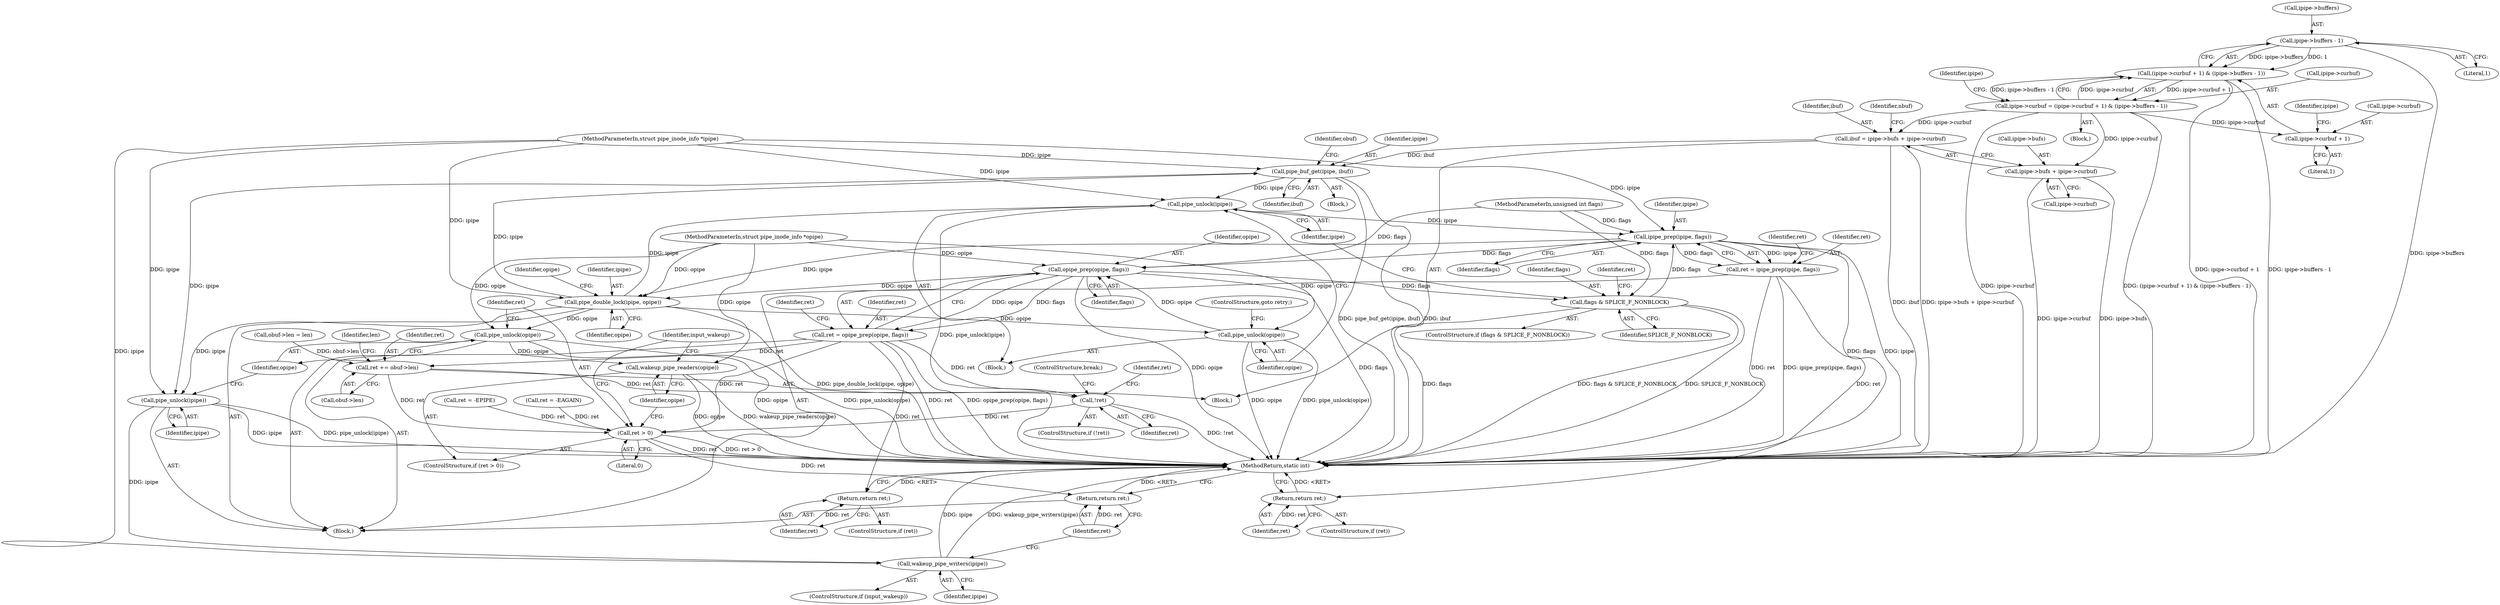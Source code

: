 digraph "0_linux_15fab63e1e57be9fdb5eec1bbc5916e9825e9acb_0@pointer" {
"1000272" [label="(Call,ipipe->buffers - 1)"];
"1000266" [label="(Call,(ipipe->curbuf + 1) & (ipipe->buffers - 1))"];
"1000262" [label="(Call,ipipe->curbuf = (ipipe->curbuf + 1) & (ipipe->buffers - 1))"];
"1000210" [label="(Call,ibuf = ipipe->bufs + ipipe->curbuf)"];
"1000286" [label="(Call,pipe_buf_get(ipipe, ibuf))"];
"1000205" [label="(Call,pipe_unlock(ipipe))"];
"1000128" [label="(Call,ipipe_prep(ipipe, flags))"];
"1000126" [label="(Call,ret = ipipe_prep(ipipe, flags))"];
"1000133" [label="(Return,return ret;)"];
"1000137" [label="(Call,opipe_prep(opipe, flags))"];
"1000135" [label="(Call,ret = opipe_prep(opipe, flags))"];
"1000142" [label="(Return,return ret;)"];
"1000160" [label="(Call,!ret)"];
"1000338" [label="(Call,ret > 0)"];
"1000347" [label="(Return,return ret;)"];
"1000322" [label="(Call,ret += obuf->len)"];
"1000144" [label="(Call,pipe_double_lock(ipipe, opipe))"];
"1000207" [label="(Call,pipe_unlock(opipe))"];
"1000333" [label="(Call,pipe_unlock(ipipe))"];
"1000345" [label="(Call,wakeup_pipe_writers(ipipe))"];
"1000335" [label="(Call,pipe_unlock(opipe))"];
"1000341" [label="(Call,wakeup_pipe_readers(opipe))"];
"1000196" [label="(Call,flags & SPLICE_F_NONBLOCK)"];
"1000212" [label="(Call,ipipe->bufs + ipipe->curbuf)"];
"1000267" [label="(Call,ipipe->curbuf + 1)"];
"1000212" [label="(Call,ipipe->bufs + ipipe->curbuf)"];
"1000328" [label="(Identifier,len)"];
"1000209" [label="(ControlStructure,goto retry;)"];
"1000341" [label="(Call,wakeup_pipe_readers(opipe))"];
"1000266" [label="(Call,(ipipe->curbuf + 1) & (ipipe->buffers - 1))"];
"1000273" [label="(Call,ipipe->buffers)"];
"1000276" [label="(Literal,1)"];
"1000208" [label="(Identifier,opipe)"];
"1000139" [label="(Identifier,flags)"];
"1000191" [label="(Block,)"];
"1000136" [label="(Identifier,ret)"];
"1000152" [label="(Identifier,opipe)"];
"1000160" [label="(Call,!ret)"];
"1000162" [label="(Call,ret = -EPIPE)"];
"1000133" [label="(Return,return ret;)"];
"1000197" [label="(Identifier,flags)"];
"1000195" [label="(ControlStructure,if (flags & SPLICE_F_NONBLOCK))"];
"1000148" [label="(Block,)"];
"1000291" [label="(Identifier,obuf)"];
"1000201" [label="(Identifier,ret)"];
"1000210" [label="(Call,ibuf = ipipe->bufs + ipipe->curbuf)"];
"1000141" [label="(Identifier,ret)"];
"1000348" [label="(Identifier,ret)"];
"1000163" [label="(Identifier,ret)"];
"1000145" [label="(Identifier,ipipe)"];
"1000271" [label="(Literal,1)"];
"1000272" [label="(Call,ipipe->buffers - 1)"];
"1000213" [label="(Call,ipipe->bufs)"];
"1000132" [label="(Identifier,ret)"];
"1000196" [label="(Call,flags & SPLICE_F_NONBLOCK)"];
"1000338" [label="(Call,ret > 0)"];
"1000279" [label="(Identifier,ipipe)"];
"1000113" [label="(Block,)"];
"1000274" [label="(Identifier,ipipe)"];
"1000287" [label="(Identifier,ipipe)"];
"1000342" [label="(Identifier,opipe)"];
"1000110" [label="(MethodParameterIn,struct pipe_inode_info *opipe)"];
"1000337" [label="(ControlStructure,if (ret > 0))"];
"1000144" [label="(Call,pipe_double_lock(ipipe, opipe))"];
"1000143" [label="(Identifier,ret)"];
"1000334" [label="(Identifier,ipipe)"];
"1000343" [label="(ControlStructure,if (input_wakeup))"];
"1000129" [label="(Identifier,ipipe)"];
"1000112" [label="(MethodParameterIn,unsigned int flags)"];
"1000247" [label="(Block,)"];
"1000126" [label="(Call,ret = ipipe_prep(ipipe, flags))"];
"1000134" [label="(Identifier,ret)"];
"1000340" [label="(Literal,0)"];
"1000324" [label="(Call,obuf->len)"];
"1000323" [label="(Identifier,ret)"];
"1000267" [label="(Call,ipipe->curbuf + 1)"];
"1000200" [label="(Call,ret = -EAGAIN)"];
"1000211" [label="(Identifier,ibuf)"];
"1000345" [label="(Call,wakeup_pipe_writers(ipipe))"];
"1000288" [label="(Identifier,ibuf)"];
"1000159" [label="(ControlStructure,if (!ret))"];
"1000344" [label="(Identifier,input_wakeup)"];
"1000349" [label="(MethodReturn,static int)"];
"1000322" [label="(Call,ret += obuf->len)"];
"1000335" [label="(Call,pipe_unlock(opipe))"];
"1000347" [label="(Return,return ret;)"];
"1000216" [label="(Call,ipipe->curbuf)"];
"1000268" [label="(Call,ipipe->curbuf)"];
"1000333" [label="(Call,pipe_unlock(ipipe))"];
"1000146" [label="(Identifier,opipe)"];
"1000198" [label="(Identifier,SPLICE_F_NONBLOCK)"];
"1000346" [label="(Identifier,ipipe)"];
"1000140" [label="(ControlStructure,if (ret))"];
"1000263" [label="(Call,ipipe->curbuf)"];
"1000262" [label="(Call,ipipe->curbuf = (ipipe->curbuf + 1) & (ipipe->buffers - 1))"];
"1000285" [label="(Block,)"];
"1000220" [label="(Identifier,nbuf)"];
"1000127" [label="(Identifier,ret)"];
"1000161" [label="(Identifier,ret)"];
"1000299" [label="(Call,obuf->len = len)"];
"1000336" [label="(Identifier,opipe)"];
"1000137" [label="(Call,opipe_prep(opipe, flags))"];
"1000135" [label="(Call,ret = opipe_prep(opipe, flags))"];
"1000131" [label="(ControlStructure,if (ret))"];
"1000286" [label="(Call,pipe_buf_get(ipipe, ibuf))"];
"1000206" [label="(Identifier,ipipe)"];
"1000130" [label="(Identifier,flags)"];
"1000142" [label="(Return,return ret;)"];
"1000166" [label="(ControlStructure,break;)"];
"1000205" [label="(Call,pipe_unlock(ipipe))"];
"1000207" [label="(Call,pipe_unlock(opipe))"];
"1000109" [label="(MethodParameterIn,struct pipe_inode_info *ipipe)"];
"1000138" [label="(Identifier,opipe)"];
"1000339" [label="(Identifier,ret)"];
"1000128" [label="(Call,ipipe_prep(ipipe, flags))"];
"1000272" -> "1000266"  [label="AST: "];
"1000272" -> "1000276"  [label="CFG: "];
"1000273" -> "1000272"  [label="AST: "];
"1000276" -> "1000272"  [label="AST: "];
"1000266" -> "1000272"  [label="CFG: "];
"1000272" -> "1000349"  [label="DDG: ipipe->buffers"];
"1000272" -> "1000266"  [label="DDG: ipipe->buffers"];
"1000272" -> "1000266"  [label="DDG: 1"];
"1000266" -> "1000262"  [label="AST: "];
"1000267" -> "1000266"  [label="AST: "];
"1000262" -> "1000266"  [label="CFG: "];
"1000266" -> "1000349"  [label="DDG: ipipe->curbuf + 1"];
"1000266" -> "1000349"  [label="DDG: ipipe->buffers - 1"];
"1000266" -> "1000262"  [label="DDG: ipipe->curbuf + 1"];
"1000266" -> "1000262"  [label="DDG: ipipe->buffers - 1"];
"1000262" -> "1000266"  [label="DDG: ipipe->curbuf"];
"1000262" -> "1000247"  [label="AST: "];
"1000263" -> "1000262"  [label="AST: "];
"1000279" -> "1000262"  [label="CFG: "];
"1000262" -> "1000349"  [label="DDG: ipipe->curbuf"];
"1000262" -> "1000349"  [label="DDG: (ipipe->curbuf + 1) & (ipipe->buffers - 1)"];
"1000262" -> "1000210"  [label="DDG: ipipe->curbuf"];
"1000262" -> "1000212"  [label="DDG: ipipe->curbuf"];
"1000262" -> "1000267"  [label="DDG: ipipe->curbuf"];
"1000210" -> "1000148"  [label="AST: "];
"1000210" -> "1000212"  [label="CFG: "];
"1000211" -> "1000210"  [label="AST: "];
"1000212" -> "1000210"  [label="AST: "];
"1000220" -> "1000210"  [label="CFG: "];
"1000210" -> "1000349"  [label="DDG: ipipe->bufs + ipipe->curbuf"];
"1000210" -> "1000349"  [label="DDG: ibuf"];
"1000210" -> "1000286"  [label="DDG: ibuf"];
"1000286" -> "1000285"  [label="AST: "];
"1000286" -> "1000288"  [label="CFG: "];
"1000287" -> "1000286"  [label="AST: "];
"1000288" -> "1000286"  [label="AST: "];
"1000291" -> "1000286"  [label="CFG: "];
"1000286" -> "1000349"  [label="DDG: pipe_buf_get(ipipe, ibuf)"];
"1000286" -> "1000349"  [label="DDG: ibuf"];
"1000286" -> "1000205"  [label="DDG: ipipe"];
"1000144" -> "1000286"  [label="DDG: ipipe"];
"1000109" -> "1000286"  [label="DDG: ipipe"];
"1000286" -> "1000333"  [label="DDG: ipipe"];
"1000205" -> "1000191"  [label="AST: "];
"1000205" -> "1000206"  [label="CFG: "];
"1000206" -> "1000205"  [label="AST: "];
"1000208" -> "1000205"  [label="CFG: "];
"1000205" -> "1000349"  [label="DDG: pipe_unlock(ipipe)"];
"1000205" -> "1000128"  [label="DDG: ipipe"];
"1000144" -> "1000205"  [label="DDG: ipipe"];
"1000109" -> "1000205"  [label="DDG: ipipe"];
"1000128" -> "1000126"  [label="AST: "];
"1000128" -> "1000130"  [label="CFG: "];
"1000129" -> "1000128"  [label="AST: "];
"1000130" -> "1000128"  [label="AST: "];
"1000126" -> "1000128"  [label="CFG: "];
"1000128" -> "1000349"  [label="DDG: flags"];
"1000128" -> "1000349"  [label="DDG: ipipe"];
"1000128" -> "1000126"  [label="DDG: ipipe"];
"1000128" -> "1000126"  [label="DDG: flags"];
"1000109" -> "1000128"  [label="DDG: ipipe"];
"1000196" -> "1000128"  [label="DDG: flags"];
"1000112" -> "1000128"  [label="DDG: flags"];
"1000128" -> "1000137"  [label="DDG: flags"];
"1000128" -> "1000144"  [label="DDG: ipipe"];
"1000126" -> "1000113"  [label="AST: "];
"1000127" -> "1000126"  [label="AST: "];
"1000132" -> "1000126"  [label="CFG: "];
"1000126" -> "1000349"  [label="DDG: ret"];
"1000126" -> "1000349"  [label="DDG: ipipe_prep(ipipe, flags)"];
"1000126" -> "1000133"  [label="DDG: ret"];
"1000133" -> "1000131"  [label="AST: "];
"1000133" -> "1000134"  [label="CFG: "];
"1000134" -> "1000133"  [label="AST: "];
"1000349" -> "1000133"  [label="CFG: "];
"1000133" -> "1000349"  [label="DDG: <RET>"];
"1000134" -> "1000133"  [label="DDG: ret"];
"1000137" -> "1000135"  [label="AST: "];
"1000137" -> "1000139"  [label="CFG: "];
"1000138" -> "1000137"  [label="AST: "];
"1000139" -> "1000137"  [label="AST: "];
"1000135" -> "1000137"  [label="CFG: "];
"1000137" -> "1000349"  [label="DDG: flags"];
"1000137" -> "1000349"  [label="DDG: opipe"];
"1000137" -> "1000135"  [label="DDG: opipe"];
"1000137" -> "1000135"  [label="DDG: flags"];
"1000207" -> "1000137"  [label="DDG: opipe"];
"1000110" -> "1000137"  [label="DDG: opipe"];
"1000112" -> "1000137"  [label="DDG: flags"];
"1000137" -> "1000144"  [label="DDG: opipe"];
"1000137" -> "1000196"  [label="DDG: flags"];
"1000135" -> "1000113"  [label="AST: "];
"1000136" -> "1000135"  [label="AST: "];
"1000141" -> "1000135"  [label="CFG: "];
"1000135" -> "1000349"  [label="DDG: ret"];
"1000135" -> "1000349"  [label="DDG: opipe_prep(opipe, flags)"];
"1000135" -> "1000142"  [label="DDG: ret"];
"1000135" -> "1000160"  [label="DDG: ret"];
"1000135" -> "1000322"  [label="DDG: ret"];
"1000135" -> "1000338"  [label="DDG: ret"];
"1000142" -> "1000140"  [label="AST: "];
"1000142" -> "1000143"  [label="CFG: "];
"1000143" -> "1000142"  [label="AST: "];
"1000349" -> "1000142"  [label="CFG: "];
"1000142" -> "1000349"  [label="DDG: <RET>"];
"1000143" -> "1000142"  [label="DDG: ret"];
"1000160" -> "1000159"  [label="AST: "];
"1000160" -> "1000161"  [label="CFG: "];
"1000161" -> "1000160"  [label="AST: "];
"1000163" -> "1000160"  [label="CFG: "];
"1000166" -> "1000160"  [label="CFG: "];
"1000160" -> "1000349"  [label="DDG: !ret"];
"1000322" -> "1000160"  [label="DDG: ret"];
"1000160" -> "1000338"  [label="DDG: ret"];
"1000338" -> "1000337"  [label="AST: "];
"1000338" -> "1000340"  [label="CFG: "];
"1000339" -> "1000338"  [label="AST: "];
"1000340" -> "1000338"  [label="AST: "];
"1000342" -> "1000338"  [label="CFG: "];
"1000344" -> "1000338"  [label="CFG: "];
"1000338" -> "1000349"  [label="DDG: ret"];
"1000338" -> "1000349"  [label="DDG: ret > 0"];
"1000200" -> "1000338"  [label="DDG: ret"];
"1000322" -> "1000338"  [label="DDG: ret"];
"1000162" -> "1000338"  [label="DDG: ret"];
"1000338" -> "1000347"  [label="DDG: ret"];
"1000347" -> "1000113"  [label="AST: "];
"1000347" -> "1000348"  [label="CFG: "];
"1000348" -> "1000347"  [label="AST: "];
"1000349" -> "1000347"  [label="CFG: "];
"1000347" -> "1000349"  [label="DDG: <RET>"];
"1000348" -> "1000347"  [label="DDG: ret"];
"1000322" -> "1000148"  [label="AST: "];
"1000322" -> "1000324"  [label="CFG: "];
"1000323" -> "1000322"  [label="AST: "];
"1000324" -> "1000322"  [label="AST: "];
"1000328" -> "1000322"  [label="CFG: "];
"1000299" -> "1000322"  [label="DDG: obuf->len"];
"1000144" -> "1000113"  [label="AST: "];
"1000144" -> "1000146"  [label="CFG: "];
"1000145" -> "1000144"  [label="AST: "];
"1000146" -> "1000144"  [label="AST: "];
"1000152" -> "1000144"  [label="CFG: "];
"1000144" -> "1000349"  [label="DDG: pipe_double_lock(ipipe, opipe)"];
"1000109" -> "1000144"  [label="DDG: ipipe"];
"1000110" -> "1000144"  [label="DDG: opipe"];
"1000144" -> "1000207"  [label="DDG: opipe"];
"1000144" -> "1000333"  [label="DDG: ipipe"];
"1000144" -> "1000335"  [label="DDG: opipe"];
"1000207" -> "1000191"  [label="AST: "];
"1000207" -> "1000208"  [label="CFG: "];
"1000208" -> "1000207"  [label="AST: "];
"1000209" -> "1000207"  [label="CFG: "];
"1000207" -> "1000349"  [label="DDG: opipe"];
"1000207" -> "1000349"  [label="DDG: pipe_unlock(opipe)"];
"1000110" -> "1000207"  [label="DDG: opipe"];
"1000333" -> "1000113"  [label="AST: "];
"1000333" -> "1000334"  [label="CFG: "];
"1000334" -> "1000333"  [label="AST: "];
"1000336" -> "1000333"  [label="CFG: "];
"1000333" -> "1000349"  [label="DDG: ipipe"];
"1000333" -> "1000349"  [label="DDG: pipe_unlock(ipipe)"];
"1000109" -> "1000333"  [label="DDG: ipipe"];
"1000333" -> "1000345"  [label="DDG: ipipe"];
"1000345" -> "1000343"  [label="AST: "];
"1000345" -> "1000346"  [label="CFG: "];
"1000346" -> "1000345"  [label="AST: "];
"1000348" -> "1000345"  [label="CFG: "];
"1000345" -> "1000349"  [label="DDG: ipipe"];
"1000345" -> "1000349"  [label="DDG: wakeup_pipe_writers(ipipe)"];
"1000109" -> "1000345"  [label="DDG: ipipe"];
"1000335" -> "1000113"  [label="AST: "];
"1000335" -> "1000336"  [label="CFG: "];
"1000336" -> "1000335"  [label="AST: "];
"1000339" -> "1000335"  [label="CFG: "];
"1000335" -> "1000349"  [label="DDG: opipe"];
"1000335" -> "1000349"  [label="DDG: pipe_unlock(opipe)"];
"1000110" -> "1000335"  [label="DDG: opipe"];
"1000335" -> "1000341"  [label="DDG: opipe"];
"1000341" -> "1000337"  [label="AST: "];
"1000341" -> "1000342"  [label="CFG: "];
"1000342" -> "1000341"  [label="AST: "];
"1000344" -> "1000341"  [label="CFG: "];
"1000341" -> "1000349"  [label="DDG: opipe"];
"1000341" -> "1000349"  [label="DDG: wakeup_pipe_readers(opipe)"];
"1000110" -> "1000341"  [label="DDG: opipe"];
"1000196" -> "1000195"  [label="AST: "];
"1000196" -> "1000198"  [label="CFG: "];
"1000197" -> "1000196"  [label="AST: "];
"1000198" -> "1000196"  [label="AST: "];
"1000201" -> "1000196"  [label="CFG: "];
"1000206" -> "1000196"  [label="CFG: "];
"1000196" -> "1000349"  [label="DDG: flags"];
"1000196" -> "1000349"  [label="DDG: flags & SPLICE_F_NONBLOCK"];
"1000196" -> "1000349"  [label="DDG: SPLICE_F_NONBLOCK"];
"1000112" -> "1000196"  [label="DDG: flags"];
"1000212" -> "1000216"  [label="CFG: "];
"1000213" -> "1000212"  [label="AST: "];
"1000216" -> "1000212"  [label="AST: "];
"1000212" -> "1000349"  [label="DDG: ipipe->curbuf"];
"1000212" -> "1000349"  [label="DDG: ipipe->bufs"];
"1000267" -> "1000271"  [label="CFG: "];
"1000268" -> "1000267"  [label="AST: "];
"1000271" -> "1000267"  [label="AST: "];
"1000274" -> "1000267"  [label="CFG: "];
}
